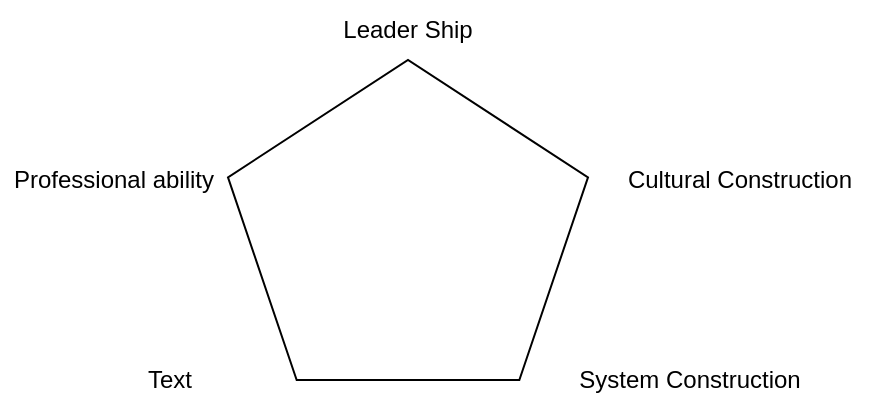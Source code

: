 <mxfile version="15.5.7" type="github">
  <diagram id="mSQKxS0kZbXmKDzQXLly" name="第 1 页">
    <mxGraphModel dx="1186" dy="764" grid="1" gridSize="10" guides="1" tooltips="1" connect="1" arrows="1" fold="1" page="1" pageScale="1" pageWidth="827" pageHeight="1169" math="0" shadow="0">
      <root>
        <mxCell id="0" />
        <mxCell id="1" parent="0" />
        <mxCell id="gizlz0MWikJhcCBtzlFW-2" value="" style="whiteSpace=wrap;html=1;shape=mxgraph.basic.pentagon" vertex="1" parent="1">
          <mxGeometry x="324" y="425" width="180" height="160" as="geometry" />
        </mxCell>
        <mxCell id="gizlz0MWikJhcCBtzlFW-3" value="Leader Ship" style="text;html=1;strokeColor=none;fillColor=none;align=center;verticalAlign=middle;whiteSpace=wrap;rounded=0;" vertex="1" parent="1">
          <mxGeometry x="376" y="395" width="76" height="30" as="geometry" />
        </mxCell>
        <mxCell id="gizlz0MWikJhcCBtzlFW-4" value="Professional ability" style="text;html=1;strokeColor=none;fillColor=none;align=center;verticalAlign=middle;whiteSpace=wrap;rounded=0;" vertex="1" parent="1">
          <mxGeometry x="210" y="470" width="114" height="30" as="geometry" />
        </mxCell>
        <mxCell id="gizlz0MWikJhcCBtzlFW-6" value="Text" style="text;html=1;strokeColor=none;fillColor=none;align=center;verticalAlign=middle;whiteSpace=wrap;rounded=0;" vertex="1" parent="1">
          <mxGeometry x="250" y="570" width="90" height="30" as="geometry" />
        </mxCell>
        <mxCell id="gizlz0MWikJhcCBtzlFW-7" value="Cultural Construction" style="text;html=1;strokeColor=none;fillColor=none;align=center;verticalAlign=middle;whiteSpace=wrap;rounded=0;" vertex="1" parent="1">
          <mxGeometry x="510" y="470" width="140" height="30" as="geometry" />
        </mxCell>
        <mxCell id="gizlz0MWikJhcCBtzlFW-8" value="System Construction" style="text;html=1;strokeColor=none;fillColor=none;align=center;verticalAlign=middle;whiteSpace=wrap;rounded=0;" vertex="1" parent="1">
          <mxGeometry x="490" y="570" width="130" height="30" as="geometry" />
        </mxCell>
      </root>
    </mxGraphModel>
  </diagram>
</mxfile>
